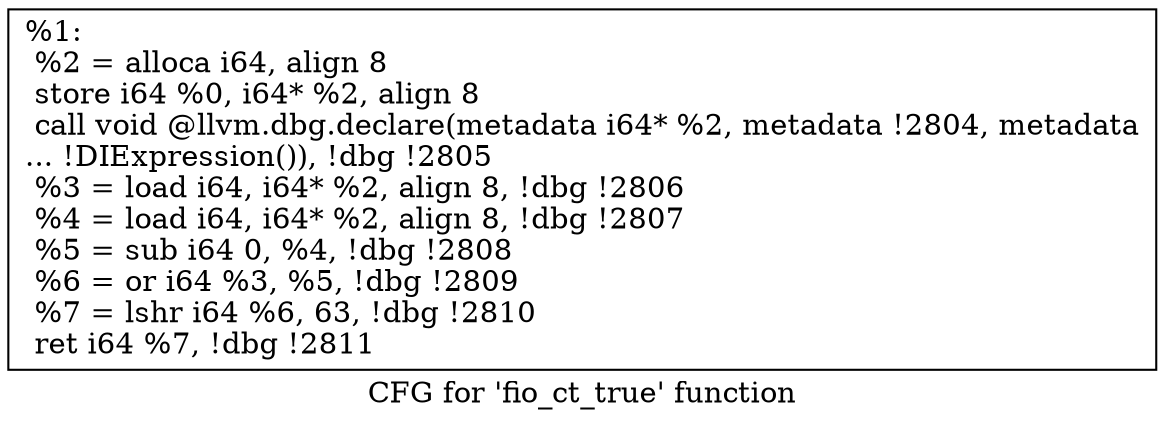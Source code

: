 digraph "CFG for 'fio_ct_true' function" {
	label="CFG for 'fio_ct_true' function";

	Node0x556851331a10 [shape=record,label="{%1:\l  %2 = alloca i64, align 8\l  store i64 %0, i64* %2, align 8\l  call void @llvm.dbg.declare(metadata i64* %2, metadata !2804, metadata\l... !DIExpression()), !dbg !2805\l  %3 = load i64, i64* %2, align 8, !dbg !2806\l  %4 = load i64, i64* %2, align 8, !dbg !2807\l  %5 = sub i64 0, %4, !dbg !2808\l  %6 = or i64 %3, %5, !dbg !2809\l  %7 = lshr i64 %6, 63, !dbg !2810\l  ret i64 %7, !dbg !2811\l}"];
}
